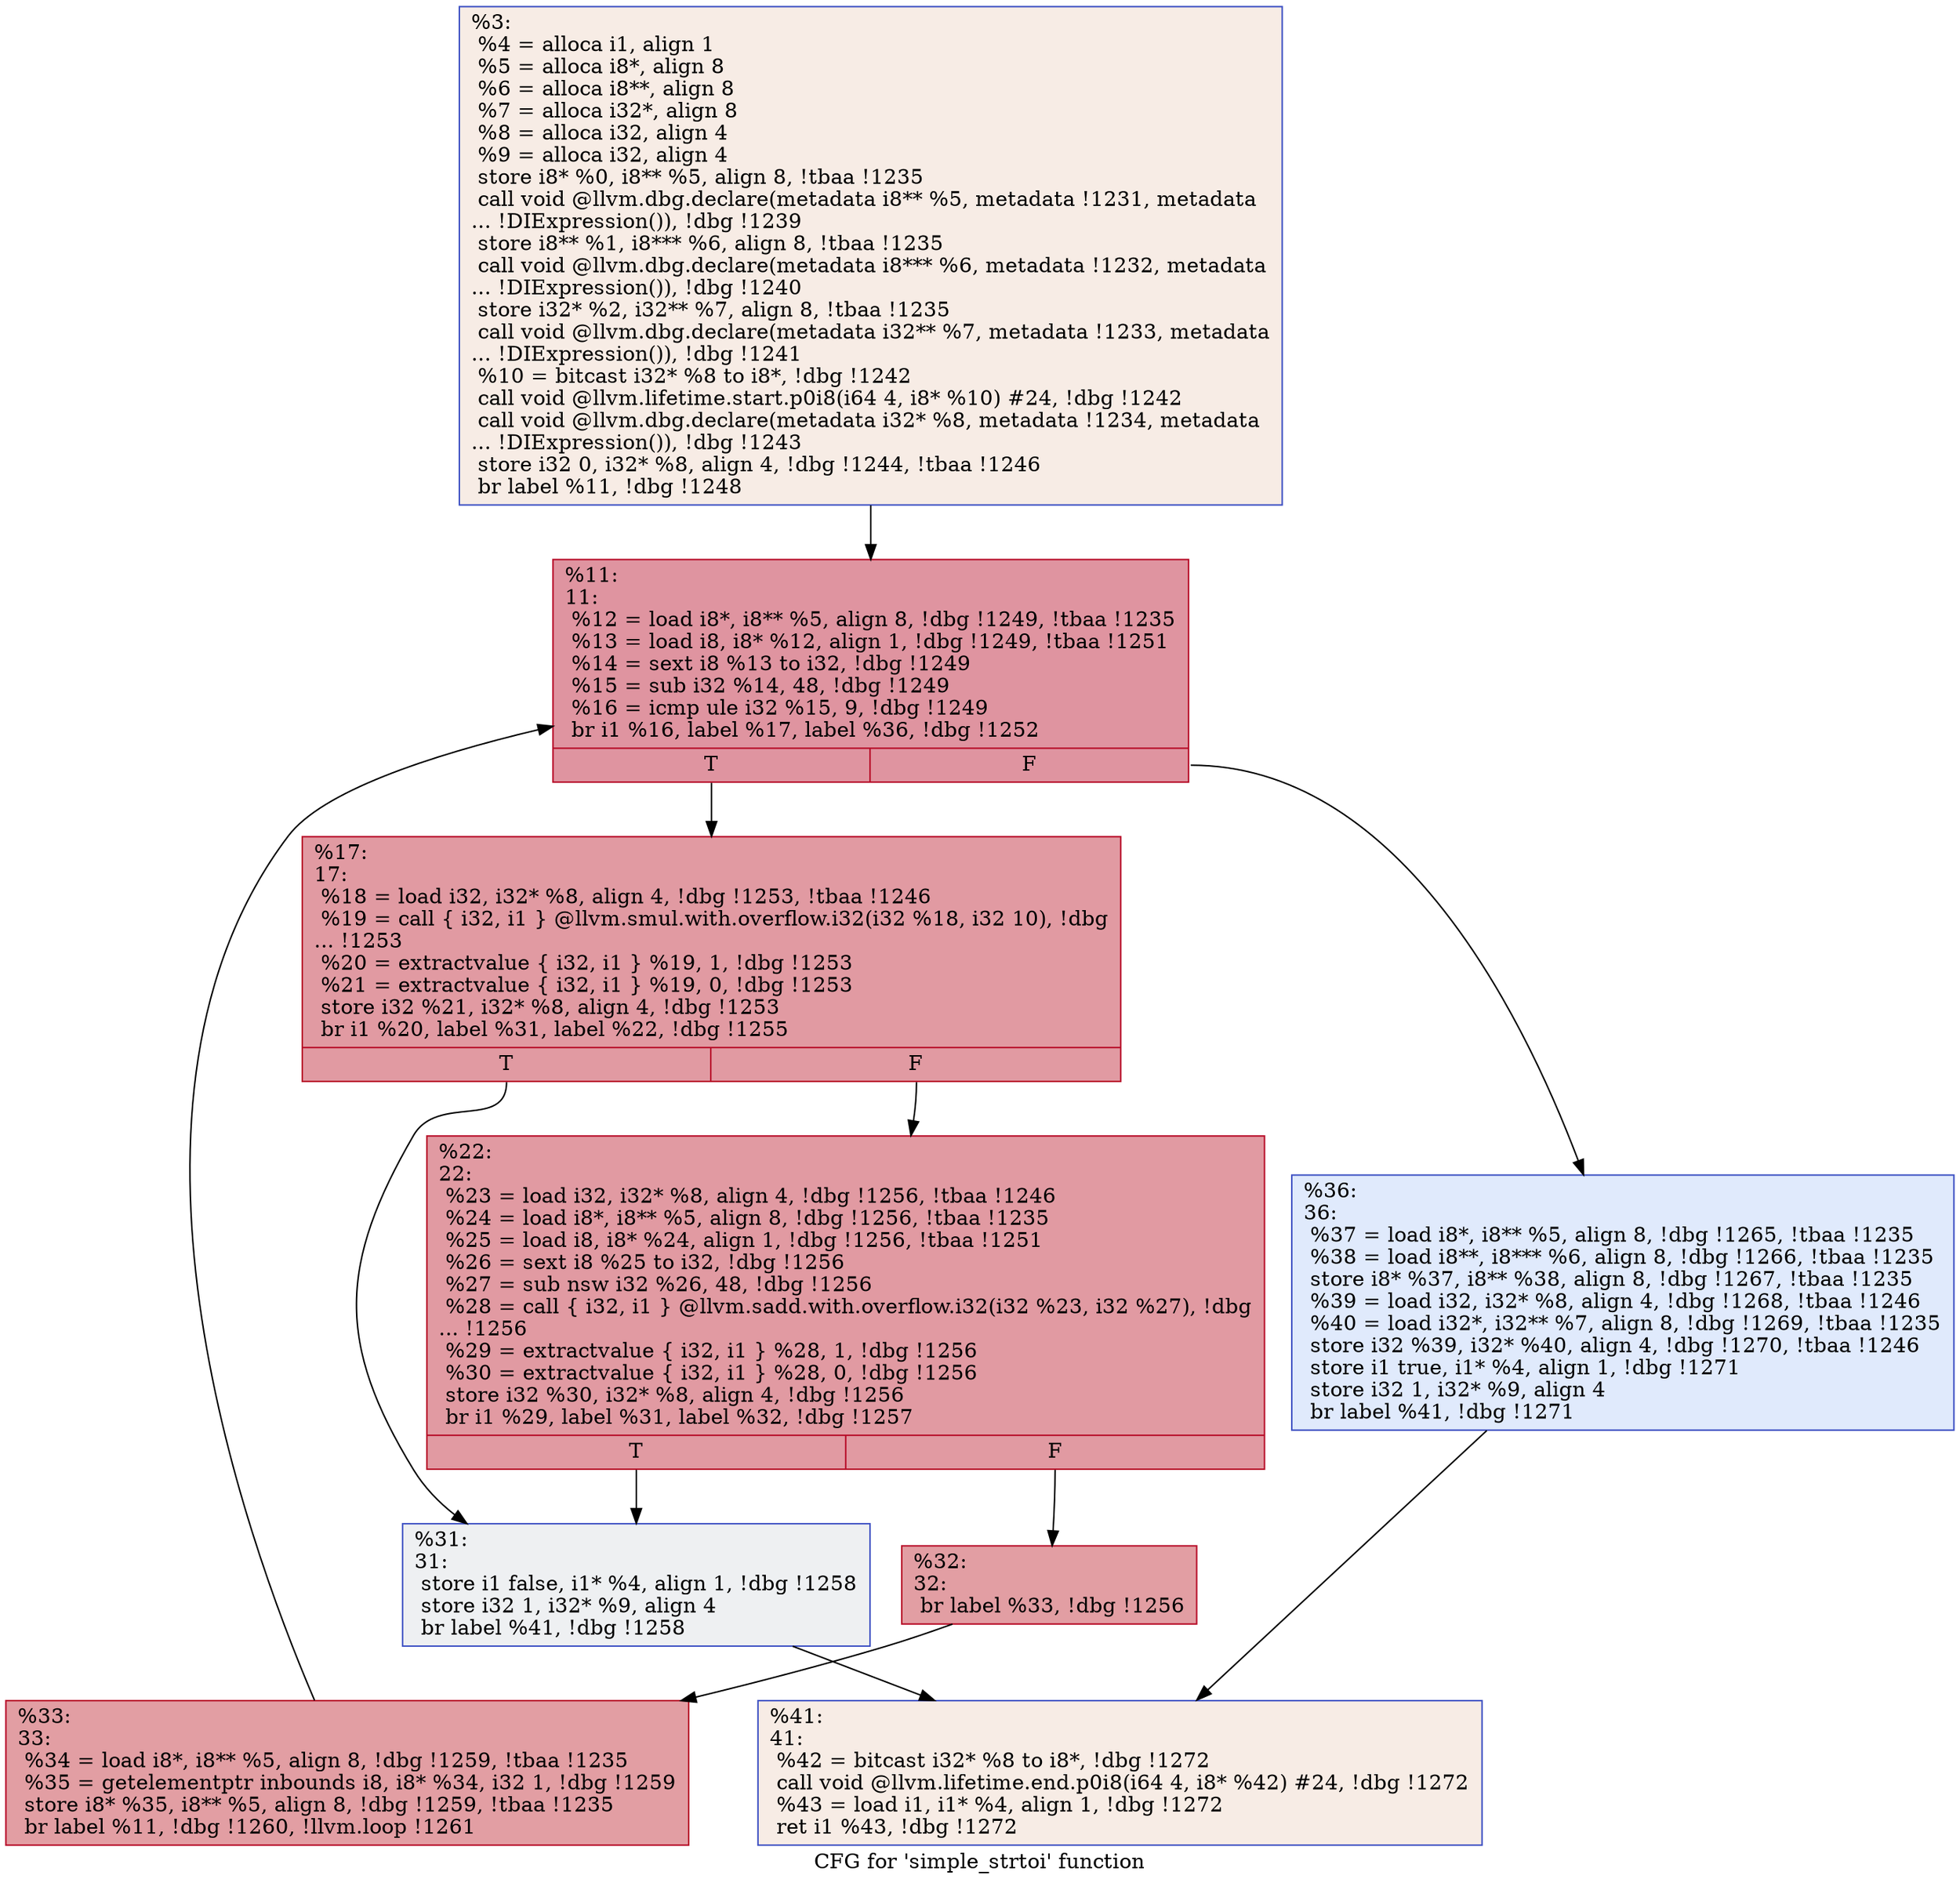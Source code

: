 digraph "CFG for 'simple_strtoi' function" {
	label="CFG for 'simple_strtoi' function";

	Node0xa1ccb0 [shape=record,color="#3d50c3ff", style=filled, fillcolor="#ecd3c570",label="{%3:\l  %4 = alloca i1, align 1\l  %5 = alloca i8*, align 8\l  %6 = alloca i8**, align 8\l  %7 = alloca i32*, align 8\l  %8 = alloca i32, align 4\l  %9 = alloca i32, align 4\l  store i8* %0, i8** %5, align 8, !tbaa !1235\l  call void @llvm.dbg.declare(metadata i8** %5, metadata !1231, metadata\l... !DIExpression()), !dbg !1239\l  store i8** %1, i8*** %6, align 8, !tbaa !1235\l  call void @llvm.dbg.declare(metadata i8*** %6, metadata !1232, metadata\l... !DIExpression()), !dbg !1240\l  store i32* %2, i32** %7, align 8, !tbaa !1235\l  call void @llvm.dbg.declare(metadata i32** %7, metadata !1233, metadata\l... !DIExpression()), !dbg !1241\l  %10 = bitcast i32* %8 to i8*, !dbg !1242\l  call void @llvm.lifetime.start.p0i8(i64 4, i8* %10) #24, !dbg !1242\l  call void @llvm.dbg.declare(metadata i32* %8, metadata !1234, metadata\l... !DIExpression()), !dbg !1243\l  store i32 0, i32* %8, align 4, !dbg !1244, !tbaa !1246\l  br label %11, !dbg !1248\l}"];
	Node0xa1ccb0 -> Node0xa1cd00;
	Node0xa1cd00 [shape=record,color="#b70d28ff", style=filled, fillcolor="#b70d2870",label="{%11:\l11:                                               \l  %12 = load i8*, i8** %5, align 8, !dbg !1249, !tbaa !1235\l  %13 = load i8, i8* %12, align 1, !dbg !1249, !tbaa !1251\l  %14 = sext i8 %13 to i32, !dbg !1249\l  %15 = sub i32 %14, 48, !dbg !1249\l  %16 = icmp ule i32 %15, 9, !dbg !1249\l  br i1 %16, label %17, label %36, !dbg !1252\l|{<s0>T|<s1>F}}"];
	Node0xa1cd00:s0 -> Node0xa1cd50;
	Node0xa1cd00:s1 -> Node0xa1cee0;
	Node0xa1cd50 [shape=record,color="#b70d28ff", style=filled, fillcolor="#bb1b2c70",label="{%17:\l17:                                               \l  %18 = load i32, i32* %8, align 4, !dbg !1253, !tbaa !1246\l  %19 = call \{ i32, i1 \} @llvm.smul.with.overflow.i32(i32 %18, i32 10), !dbg\l... !1253\l  %20 = extractvalue \{ i32, i1 \} %19, 1, !dbg !1253\l  %21 = extractvalue \{ i32, i1 \} %19, 0, !dbg !1253\l  store i32 %21, i32* %8, align 4, !dbg !1253\l  br i1 %20, label %31, label %22, !dbg !1255\l|{<s0>T|<s1>F}}"];
	Node0xa1cd50:s0 -> Node0xa1cdf0;
	Node0xa1cd50:s1 -> Node0xa1cda0;
	Node0xa1cda0 [shape=record,color="#b70d28ff", style=filled, fillcolor="#bb1b2c70",label="{%22:\l22:                                               \l  %23 = load i32, i32* %8, align 4, !dbg !1256, !tbaa !1246\l  %24 = load i8*, i8** %5, align 8, !dbg !1256, !tbaa !1235\l  %25 = load i8, i8* %24, align 1, !dbg !1256, !tbaa !1251\l  %26 = sext i8 %25 to i32, !dbg !1256\l  %27 = sub nsw i32 %26, 48, !dbg !1256\l  %28 = call \{ i32, i1 \} @llvm.sadd.with.overflow.i32(i32 %23, i32 %27), !dbg\l... !1256\l  %29 = extractvalue \{ i32, i1 \} %28, 1, !dbg !1256\l  %30 = extractvalue \{ i32, i1 \} %28, 0, !dbg !1256\l  store i32 %30, i32* %8, align 4, !dbg !1256\l  br i1 %29, label %31, label %32, !dbg !1257\l|{<s0>T|<s1>F}}"];
	Node0xa1cda0:s0 -> Node0xa1cdf0;
	Node0xa1cda0:s1 -> Node0xa1ce40;
	Node0xa1cdf0 [shape=record,color="#3d50c3ff", style=filled, fillcolor="#d9dce170",label="{%31:\l31:                                               \l  store i1 false, i1* %4, align 1, !dbg !1258\l  store i32 1, i32* %9, align 4\l  br label %41, !dbg !1258\l}"];
	Node0xa1cdf0 -> Node0xa1cf30;
	Node0xa1ce40 [shape=record,color="#b70d28ff", style=filled, fillcolor="#be242e70",label="{%32:\l32:                                               \l  br label %33, !dbg !1256\l}"];
	Node0xa1ce40 -> Node0xa1ce90;
	Node0xa1ce90 [shape=record,color="#b70d28ff", style=filled, fillcolor="#be242e70",label="{%33:\l33:                                               \l  %34 = load i8*, i8** %5, align 8, !dbg !1259, !tbaa !1235\l  %35 = getelementptr inbounds i8, i8* %34, i32 1, !dbg !1259\l  store i8* %35, i8** %5, align 8, !dbg !1259, !tbaa !1235\l  br label %11, !dbg !1260, !llvm.loop !1261\l}"];
	Node0xa1ce90 -> Node0xa1cd00;
	Node0xa1cee0 [shape=record,color="#3d50c3ff", style=filled, fillcolor="#b9d0f970",label="{%36:\l36:                                               \l  %37 = load i8*, i8** %5, align 8, !dbg !1265, !tbaa !1235\l  %38 = load i8**, i8*** %6, align 8, !dbg !1266, !tbaa !1235\l  store i8* %37, i8** %38, align 8, !dbg !1267, !tbaa !1235\l  %39 = load i32, i32* %8, align 4, !dbg !1268, !tbaa !1246\l  %40 = load i32*, i32** %7, align 8, !dbg !1269, !tbaa !1235\l  store i32 %39, i32* %40, align 4, !dbg !1270, !tbaa !1246\l  store i1 true, i1* %4, align 1, !dbg !1271\l  store i32 1, i32* %9, align 4\l  br label %41, !dbg !1271\l}"];
	Node0xa1cee0 -> Node0xa1cf30;
	Node0xa1cf30 [shape=record,color="#3d50c3ff", style=filled, fillcolor="#ecd3c570",label="{%41:\l41:                                               \l  %42 = bitcast i32* %8 to i8*, !dbg !1272\l  call void @llvm.lifetime.end.p0i8(i64 4, i8* %42) #24, !dbg !1272\l  %43 = load i1, i1* %4, align 1, !dbg !1272\l  ret i1 %43, !dbg !1272\l}"];
}
